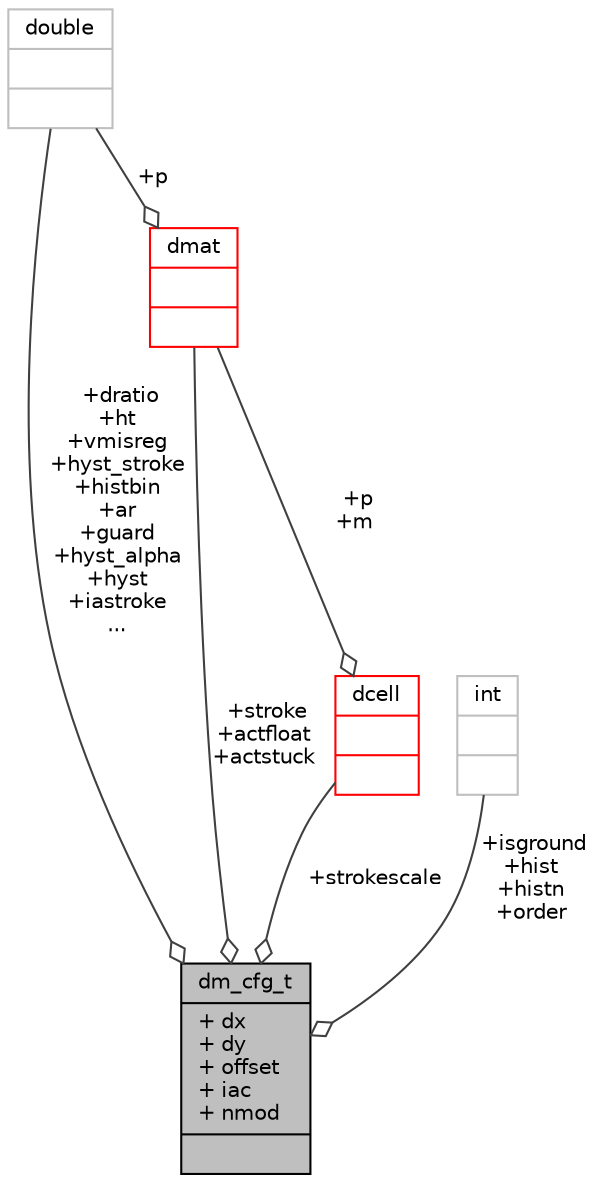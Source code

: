 digraph "dm_cfg_t"
{
 // INTERACTIVE_SVG=YES
  bgcolor="transparent";
  edge [fontname="Helvetica",fontsize="10",labelfontname="Helvetica",labelfontsize="10"];
  node [fontname="Helvetica",fontsize="10",shape=record];
  Node113 [label="{dm_cfg_t\n|+ dx\l+ dy\l+ offset\l+ iac\l+ nmod\l|}",height=0.2,width=0.4,color="black", fillcolor="grey75", style="filled", fontcolor="black"];
  Node114 -> Node113 [color="grey25",fontsize="10",style="solid",label=" +strokescale" ,arrowhead="odiamond",fontname="Helvetica"];
  Node114 [label="{dcell\n||}",height=0.2,width=0.4,color="red",URL="$df/def/type_8h.html#df/d47/structdcell"];
  Node122 -> Node114 [color="grey25",fontsize="10",style="solid",label=" +p\n+m" ,arrowhead="odiamond",fontname="Helvetica"];
  Node122 [label="{dmat\n||}",height=0.2,width=0.4,color="red",URL="$d3/d27/structdmat.html"];
  Node125 -> Node122 [color="grey25",fontsize="10",style="solid",label=" +p" ,arrowhead="odiamond",fontname="Helvetica"];
  Node125 [label="{double\n||}",height=0.2,width=0.4,color="grey75"];
  Node125 -> Node113 [color="grey25",fontsize="10",style="solid",label=" +dratio\n+ht\n+vmisreg\n+hyst_stroke\n+histbin\n+ar\n+guard\n+hyst_alpha\n+hyst\n+iastroke\n..." ,arrowhead="odiamond",fontname="Helvetica"];
  Node117 -> Node113 [color="grey25",fontsize="10",style="solid",label=" +isground\n+hist\n+histn\n+order" ,arrowhead="odiamond",fontname="Helvetica"];
  Node117 [label="{int\n||}",height=0.2,width=0.4,color="grey75"];
  Node122 -> Node113 [color="grey25",fontsize="10",style="solid",label=" +stroke\n+actfloat\n+actstuck" ,arrowhead="odiamond",fontname="Helvetica"];
}
